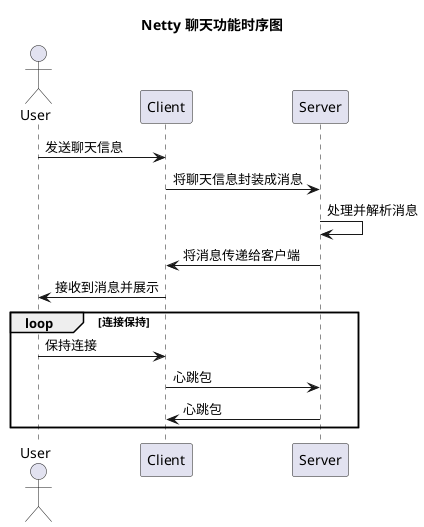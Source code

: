 @startuml
title Netty 聊天功能时序图

actor User as u
participant Client as c
participant Server as s

u -> c: 发送聊天信息
c -> s: 将聊天信息封装成消息
s -> s: 处理并解析消息
s -> c: 将消息传递给客户端
c -> u: 接收到消息并展示

loop 连接保持
    u -> c: 保持连接
    c -> s: 心跳包
    s -> c: 心跳包
end

@enduml
